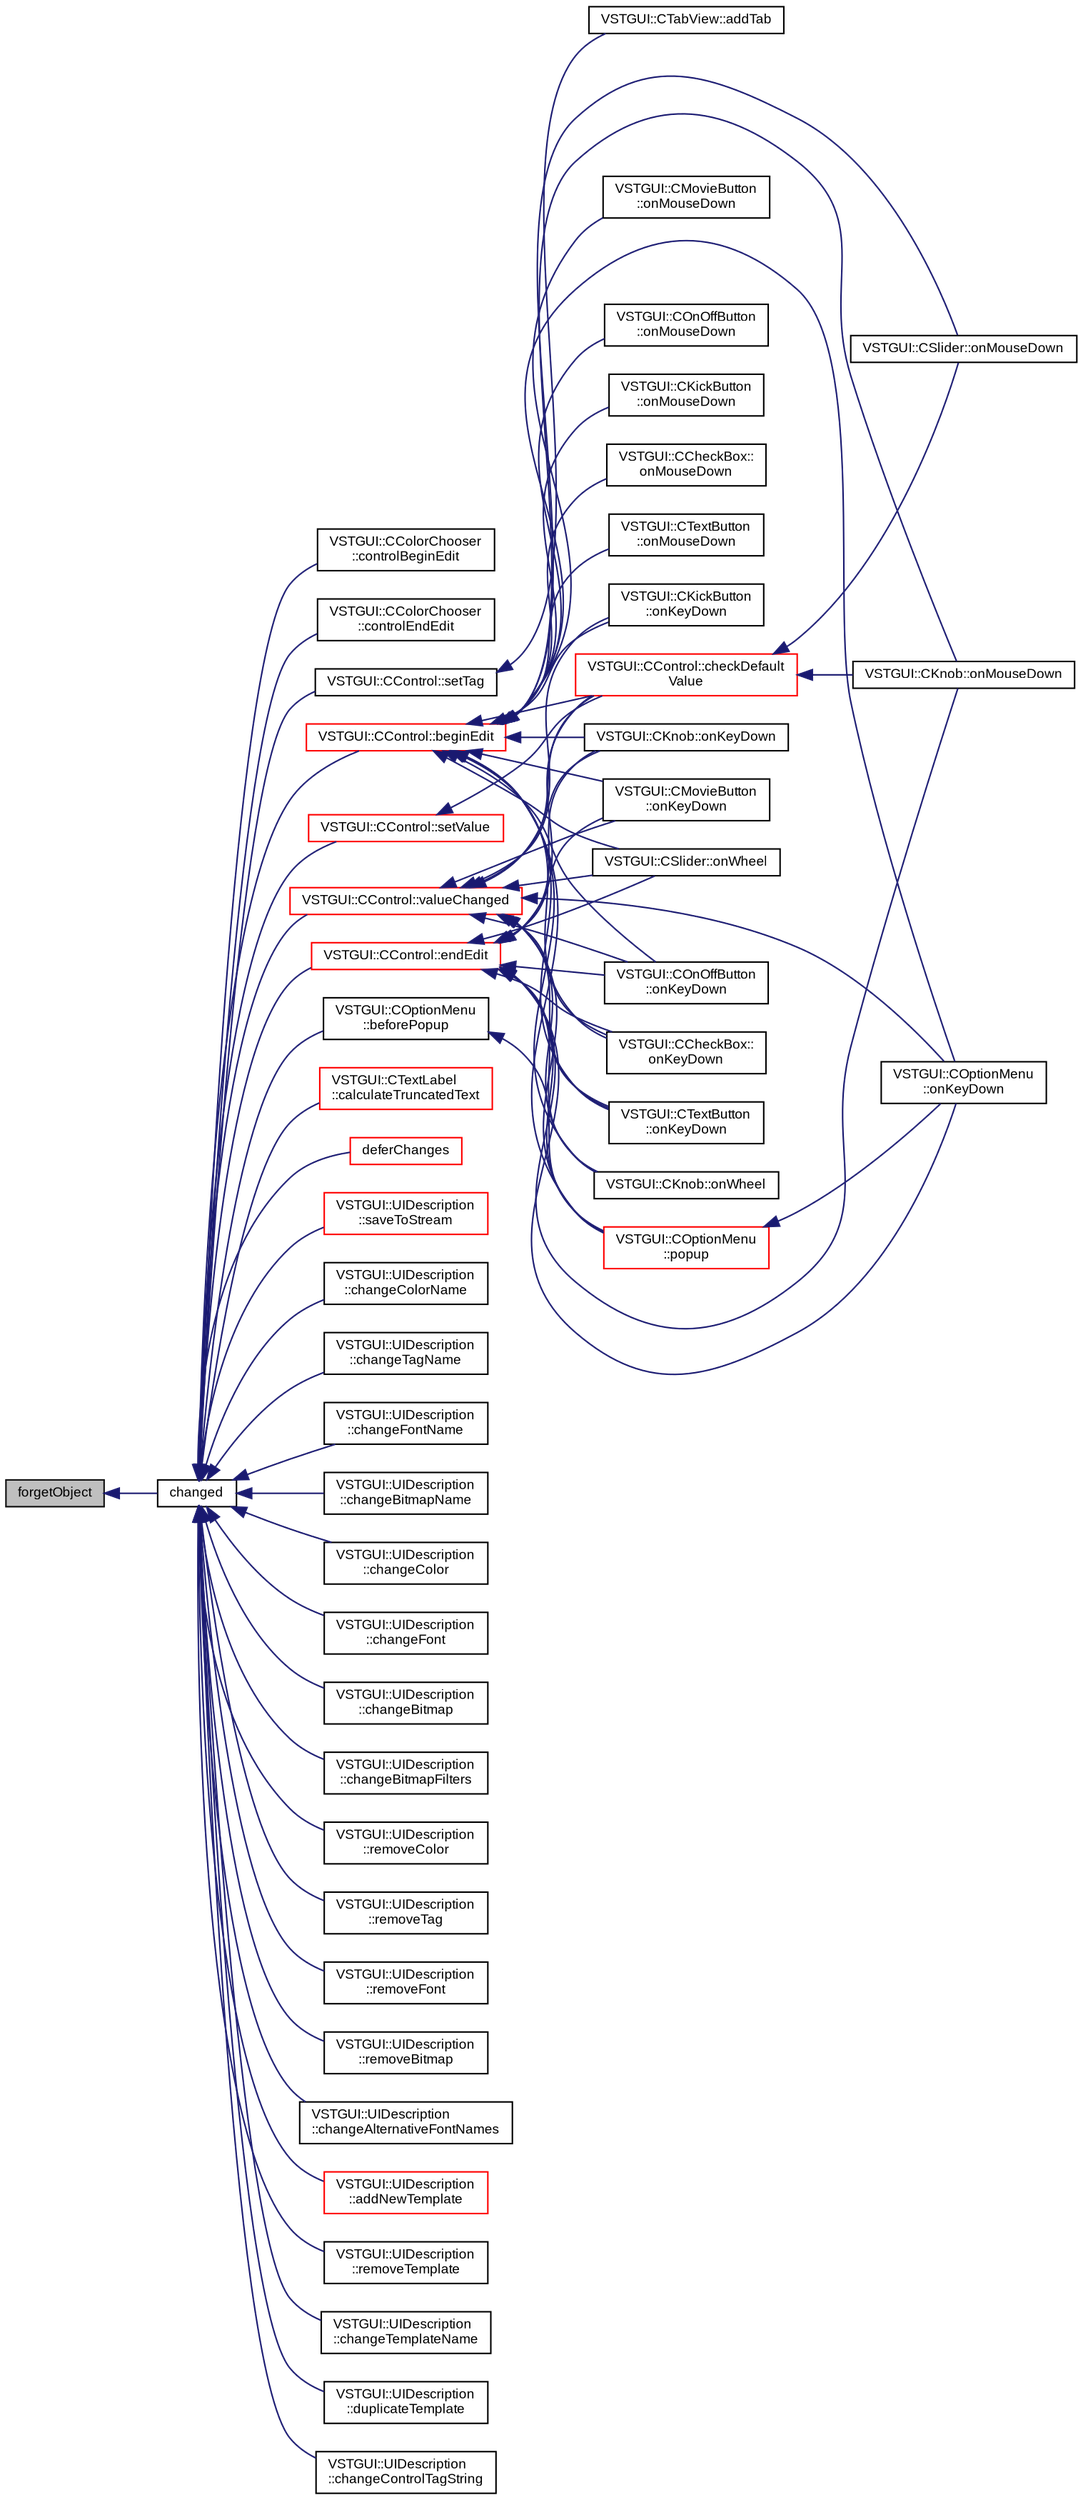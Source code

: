 digraph "forgetObject"
{
  bgcolor="transparent";
  edge [fontname="Arial",fontsize="9",labelfontname="Arial",labelfontsize="9"];
  node [fontname="Arial",fontsize="9",shape=record];
  rankdir="LR";
  Node1 [label="forgetObject",height=0.2,width=0.4,color="black", fillcolor="grey75", style="filled" fontcolor="black"];
  Node1 -> Node2 [dir="back",color="midnightblue",fontsize="9",style="solid",fontname="Arial"];
  Node2 [label="changed",height=0.2,width=0.4,color="black",URL="$class_v_s_t_g_u_i_1_1_i_dependency.html#acac105ad797d9700f9a31946792ecbc0"];
  Node2 -> Node3 [dir="back",color="midnightblue",fontsize="9",style="solid",fontname="Arial"];
  Node3 [label="VSTGUI::CColorChooser\l::controlBeginEdit",height=0.2,width=0.4,color="black",URL="$class_v_s_t_g_u_i_1_1_c_color_chooser.html#ac8f2832134557c2f0e70b5bf46e6817a"];
  Node2 -> Node4 [dir="back",color="midnightblue",fontsize="9",style="solid",fontname="Arial"];
  Node4 [label="VSTGUI::CColorChooser\l::controlEndEdit",height=0.2,width=0.4,color="black",URL="$class_v_s_t_g_u_i_1_1_c_color_chooser.html#a11aff2d6ad423be5d9fb699da18b034a"];
  Node2 -> Node5 [dir="back",color="midnightblue",fontsize="9",style="solid",fontname="Arial"];
  Node5 [label="VSTGUI::CControl::setTag",height=0.2,width=0.4,color="black",URL="$class_v_s_t_g_u_i_1_1_c_control.html#aac4c8479129a3591ef90cfb40976b840"];
  Node5 -> Node6 [dir="back",color="midnightblue",fontsize="9",style="solid",fontname="Arial"];
  Node6 [label="VSTGUI::CTabView::addTab",height=0.2,width=0.4,color="black",URL="$class_v_s_t_g_u_i_1_1_c_tab_view.html#a2f003c7e0d23c7d77eafc0f601a047a6",tooltip="add a tab "];
  Node2 -> Node7 [dir="back",color="midnightblue",fontsize="9",style="solid",fontname="Arial"];
  Node7 [label="VSTGUI::CControl::beginEdit",height=0.2,width=0.4,color="red",URL="$class_v_s_t_g_u_i_1_1_c_control.html#a417db65751882b949a8ebdc2c10ada93"];
  Node7 -> Node8 [dir="back",color="midnightblue",fontsize="9",style="solid",fontname="Arial"];
  Node8 [label="VSTGUI::COnOffButton\l::onMouseDown",height=0.2,width=0.4,color="black",URL="$class_v_s_t_g_u_i_1_1_c_on_off_button.html#af5e4151d575380ad56bf87893631f03d",tooltip="called when a mouse down event occurs "];
  Node7 -> Node9 [dir="back",color="midnightblue",fontsize="9",style="solid",fontname="Arial"];
  Node9 [label="VSTGUI::COnOffButton\l::onKeyDown",height=0.2,width=0.4,color="black",URL="$class_v_s_t_g_u_i_1_1_c_on_off_button.html#ab3e92822dfb33fc98af5cc4d4d65768d",tooltip="called if a key down event occurs and this view has focus "];
  Node7 -> Node10 [dir="back",color="midnightblue",fontsize="9",style="solid",fontname="Arial"];
  Node10 [label="VSTGUI::CKickButton\l::onMouseDown",height=0.2,width=0.4,color="black",URL="$class_v_s_t_g_u_i_1_1_c_kick_button.html#af5e4151d575380ad56bf87893631f03d",tooltip="called when a mouse down event occurs "];
  Node7 -> Node11 [dir="back",color="midnightblue",fontsize="9",style="solid",fontname="Arial"];
  Node11 [label="VSTGUI::CKickButton\l::onKeyDown",height=0.2,width=0.4,color="black",URL="$class_v_s_t_g_u_i_1_1_c_kick_button.html#ab3e92822dfb33fc98af5cc4d4d65768d",tooltip="called if a key down event occurs and this view has focus "];
  Node7 -> Node12 [dir="back",color="midnightblue",fontsize="9",style="solid",fontname="Arial"];
  Node12 [label="VSTGUI::CCheckBox::\lonMouseDown",height=0.2,width=0.4,color="black",URL="$class_v_s_t_g_u_i_1_1_c_check_box.html#af5e4151d575380ad56bf87893631f03d",tooltip="called when a mouse down event occurs "];
  Node7 -> Node13 [dir="back",color="midnightblue",fontsize="9",style="solid",fontname="Arial"];
  Node13 [label="VSTGUI::CCheckBox::\lonKeyDown",height=0.2,width=0.4,color="black",URL="$class_v_s_t_g_u_i_1_1_c_check_box.html#ab3e92822dfb33fc98af5cc4d4d65768d",tooltip="called if a key down event occurs and this view has focus "];
  Node7 -> Node14 [dir="back",color="midnightblue",fontsize="9",style="solid",fontname="Arial"];
  Node14 [label="VSTGUI::CTextButton\l::onMouseDown",height=0.2,width=0.4,color="black",URL="$class_v_s_t_g_u_i_1_1_c_text_button.html#af5e4151d575380ad56bf87893631f03d",tooltip="called when a mouse down event occurs "];
  Node7 -> Node15 [dir="back",color="midnightblue",fontsize="9",style="solid",fontname="Arial"];
  Node15 [label="VSTGUI::CTextButton\l::onKeyDown",height=0.2,width=0.4,color="black",URL="$class_v_s_t_g_u_i_1_1_c_text_button.html#ab3e92822dfb33fc98af5cc4d4d65768d",tooltip="called if a key down event occurs and this view has focus "];
  Node7 -> Node16 [dir="back",color="midnightblue",fontsize="9",style="solid",fontname="Arial"];
  Node16 [label="VSTGUI::CControl::checkDefault\lValue",height=0.2,width=0.4,color="red",URL="$class_v_s_t_g_u_i_1_1_c_control.html#a5b0ed7ded11a5b04a43b49dd15a85190"];
  Node16 -> Node17 [dir="back",color="midnightblue",fontsize="9",style="solid",fontname="Arial"];
  Node17 [label="VSTGUI::CKnob::onMouseDown",height=0.2,width=0.4,color="black",URL="$class_v_s_t_g_u_i_1_1_c_knob.html#af5e4151d575380ad56bf87893631f03d",tooltip="called when a mouse down event occurs "];
  Node16 -> Node18 [dir="back",color="midnightblue",fontsize="9",style="solid",fontname="Arial"];
  Node18 [label="VSTGUI::CSlider::onMouseDown",height=0.2,width=0.4,color="black",URL="$class_v_s_t_g_u_i_1_1_c_slider.html#af5e4151d575380ad56bf87893631f03d",tooltip="called when a mouse down event occurs "];
  Node7 -> Node17 [dir="back",color="midnightblue",fontsize="9",style="solid",fontname="Arial"];
  Node7 -> Node19 [dir="back",color="midnightblue",fontsize="9",style="solid",fontname="Arial"];
  Node19 [label="VSTGUI::CKnob::onWheel",height=0.2,width=0.4,color="black",URL="$class_v_s_t_g_u_i_1_1_c_knob.html#aff7d0cc32cff2cc6fb023b227c9f6cb4",tooltip="called if a mouse wheel event is happening over this view "];
  Node7 -> Node20 [dir="back",color="midnightblue",fontsize="9",style="solid",fontname="Arial"];
  Node20 [label="VSTGUI::CKnob::onKeyDown",height=0.2,width=0.4,color="black",URL="$class_v_s_t_g_u_i_1_1_c_knob.html#ab3e92822dfb33fc98af5cc4d4d65768d",tooltip="called if a key down event occurs and this view has focus "];
  Node7 -> Node21 [dir="back",color="midnightblue",fontsize="9",style="solid",fontname="Arial"];
  Node21 [label="VSTGUI::CMovieButton\l::onMouseDown",height=0.2,width=0.4,color="black",URL="$class_v_s_t_g_u_i_1_1_c_movie_button.html#af5e4151d575380ad56bf87893631f03d",tooltip="called when a mouse down event occurs "];
  Node7 -> Node22 [dir="back",color="midnightblue",fontsize="9",style="solid",fontname="Arial"];
  Node22 [label="VSTGUI::CMovieButton\l::onKeyDown",height=0.2,width=0.4,color="black",URL="$class_v_s_t_g_u_i_1_1_c_movie_button.html#ab3e92822dfb33fc98af5cc4d4d65768d",tooltip="called if a key down event occurs and this view has focus "];
  Node7 -> Node23 [dir="back",color="midnightblue",fontsize="9",style="solid",fontname="Arial"];
  Node23 [label="VSTGUI::COptionMenu\l::onKeyDown",height=0.2,width=0.4,color="black",URL="$class_v_s_t_g_u_i_1_1_c_option_menu.html#ab3e92822dfb33fc98af5cc4d4d65768d",tooltip="called if a key down event occurs and this view has focus "];
  Node7 -> Node24 [dir="back",color="midnightblue",fontsize="9",style="solid",fontname="Arial"];
  Node24 [label="VSTGUI::COptionMenu\l::popup",height=0.2,width=0.4,color="red",URL="$class_v_s_t_g_u_i_1_1_c_option_menu.html#ae16683842653f97cac2c61e255bdfc53",tooltip="pops up menu "];
  Node24 -> Node23 [dir="back",color="midnightblue",fontsize="9",style="solid",fontname="Arial"];
  Node7 -> Node18 [dir="back",color="midnightblue",fontsize="9",style="solid",fontname="Arial"];
  Node7 -> Node25 [dir="back",color="midnightblue",fontsize="9",style="solid",fontname="Arial"];
  Node25 [label="VSTGUI::CSlider::onWheel",height=0.2,width=0.4,color="black",URL="$class_v_s_t_g_u_i_1_1_c_slider.html#aff7d0cc32cff2cc6fb023b227c9f6cb4",tooltip="called if a mouse wheel event is happening over this view "];
  Node2 -> Node26 [dir="back",color="midnightblue",fontsize="9",style="solid",fontname="Arial"];
  Node26 [label="VSTGUI::CControl::endEdit",height=0.2,width=0.4,color="red",URL="$class_v_s_t_g_u_i_1_1_c_control.html#ace186d3a60dee99bc2fd1bf6a5b35601"];
  Node26 -> Node9 [dir="back",color="midnightblue",fontsize="9",style="solid",fontname="Arial"];
  Node26 -> Node13 [dir="back",color="midnightblue",fontsize="9",style="solid",fontname="Arial"];
  Node26 -> Node15 [dir="back",color="midnightblue",fontsize="9",style="solid",fontname="Arial"];
  Node26 -> Node16 [dir="back",color="midnightblue",fontsize="9",style="solid",fontname="Arial"];
  Node26 -> Node17 [dir="back",color="midnightblue",fontsize="9",style="solid",fontname="Arial"];
  Node26 -> Node19 [dir="back",color="midnightblue",fontsize="9",style="solid",fontname="Arial"];
  Node26 -> Node20 [dir="back",color="midnightblue",fontsize="9",style="solid",fontname="Arial"];
  Node26 -> Node22 [dir="back",color="midnightblue",fontsize="9",style="solid",fontname="Arial"];
  Node26 -> Node23 [dir="back",color="midnightblue",fontsize="9",style="solid",fontname="Arial"];
  Node26 -> Node24 [dir="back",color="midnightblue",fontsize="9",style="solid",fontname="Arial"];
  Node26 -> Node25 [dir="back",color="midnightblue",fontsize="9",style="solid",fontname="Arial"];
  Node2 -> Node27 [dir="back",color="midnightblue",fontsize="9",style="solid",fontname="Arial"];
  Node27 [label="VSTGUI::CControl::setValue",height=0.2,width=0.4,color="red",URL="$class_v_s_t_g_u_i_1_1_c_control.html#a06bf62da9ba043bcf1b4c26bb2bf357b"];
  Node27 -> Node16 [dir="back",color="midnightblue",fontsize="9",style="solid",fontname="Arial"];
  Node2 -> Node28 [dir="back",color="midnightblue",fontsize="9",style="solid",fontname="Arial"];
  Node28 [label="VSTGUI::CControl::valueChanged",height=0.2,width=0.4,color="red",URL="$class_v_s_t_g_u_i_1_1_c_control.html#ae57d02e392f1505445a7d83f1a18d96c",tooltip="notifies listener and dependent objects "];
  Node28 -> Node9 [dir="back",color="midnightblue",fontsize="9",style="solid",fontname="Arial"];
  Node28 -> Node11 [dir="back",color="midnightblue",fontsize="9",style="solid",fontname="Arial"];
  Node28 -> Node13 [dir="back",color="midnightblue",fontsize="9",style="solid",fontname="Arial"];
  Node28 -> Node15 [dir="back",color="midnightblue",fontsize="9",style="solid",fontname="Arial"];
  Node28 -> Node16 [dir="back",color="midnightblue",fontsize="9",style="solid",fontname="Arial"];
  Node28 -> Node19 [dir="back",color="midnightblue",fontsize="9",style="solid",fontname="Arial"];
  Node28 -> Node20 [dir="back",color="midnightblue",fontsize="9",style="solid",fontname="Arial"];
  Node28 -> Node22 [dir="back",color="midnightblue",fontsize="9",style="solid",fontname="Arial"];
  Node28 -> Node23 [dir="back",color="midnightblue",fontsize="9",style="solid",fontname="Arial"];
  Node28 -> Node24 [dir="back",color="midnightblue",fontsize="9",style="solid",fontname="Arial"];
  Node28 -> Node25 [dir="back",color="midnightblue",fontsize="9",style="solid",fontname="Arial"];
  Node2 -> Node29 [dir="back",color="midnightblue",fontsize="9",style="solid",fontname="Arial"];
  Node29 [label="VSTGUI::COptionMenu\l::beforePopup",height=0.2,width=0.4,color="black",URL="$class_v_s_t_g_u_i_1_1_c_option_menu.html#a203037722a1aae98d2681046584458cc"];
  Node29 -> Node24 [dir="back",color="midnightblue",fontsize="9",style="solid",fontname="Arial"];
  Node2 -> Node30 [dir="back",color="midnightblue",fontsize="9",style="solid",fontname="Arial"];
  Node30 [label="VSTGUI::CTextLabel\l::calculateTruncatedText",height=0.2,width=0.4,color="red",URL="$class_v_s_t_g_u_i_1_1_c_text_label.html#a08d4454d8df3386292db51529ed140ab"];
  Node2 -> Node31 [dir="back",color="midnightblue",fontsize="9",style="solid",fontname="Arial"];
  Node31 [label="deferChanges",height=0.2,width=0.4,color="red",URL="$class_v_s_t_g_u_i_1_1_i_dependency.html#a1335335450d102884e85f49ab5f8351b"];
  Node2 -> Node32 [dir="back",color="midnightblue",fontsize="9",style="solid",fontname="Arial"];
  Node32 [label="VSTGUI::UIDescription\l::saveToStream",height=0.2,width=0.4,color="red",URL="$class_v_s_t_g_u_i_1_1_u_i_description.html#add4dc67cce3d4607f6d258dbb418211a"];
  Node2 -> Node33 [dir="back",color="midnightblue",fontsize="9",style="solid",fontname="Arial"];
  Node33 [label="VSTGUI::UIDescription\l::changeColorName",height=0.2,width=0.4,color="black",URL="$class_v_s_t_g_u_i_1_1_u_i_description.html#a0caa520b7f573f59fc39029b48264185"];
  Node2 -> Node34 [dir="back",color="midnightblue",fontsize="9",style="solid",fontname="Arial"];
  Node34 [label="VSTGUI::UIDescription\l::changeTagName",height=0.2,width=0.4,color="black",URL="$class_v_s_t_g_u_i_1_1_u_i_description.html#a44ae79bcced591ee12fdb0e259d94060"];
  Node2 -> Node35 [dir="back",color="midnightblue",fontsize="9",style="solid",fontname="Arial"];
  Node35 [label="VSTGUI::UIDescription\l::changeFontName",height=0.2,width=0.4,color="black",URL="$class_v_s_t_g_u_i_1_1_u_i_description.html#ab82fe6927626cf3bbe413a5339c05363"];
  Node2 -> Node36 [dir="back",color="midnightblue",fontsize="9",style="solid",fontname="Arial"];
  Node36 [label="VSTGUI::UIDescription\l::changeBitmapName",height=0.2,width=0.4,color="black",URL="$class_v_s_t_g_u_i_1_1_u_i_description.html#a36fb646f65007cb421479cf187a4a56d"];
  Node2 -> Node37 [dir="back",color="midnightblue",fontsize="9",style="solid",fontname="Arial"];
  Node37 [label="VSTGUI::UIDescription\l::changeColor",height=0.2,width=0.4,color="black",URL="$class_v_s_t_g_u_i_1_1_u_i_description.html#ac11c8cba1ea3bcd87b7d5bfbb5abc6e6"];
  Node2 -> Node38 [dir="back",color="midnightblue",fontsize="9",style="solid",fontname="Arial"];
  Node38 [label="VSTGUI::UIDescription\l::changeFont",height=0.2,width=0.4,color="black",URL="$class_v_s_t_g_u_i_1_1_u_i_description.html#a5a6b5a46e0d056aaedba4d5515944cd5"];
  Node2 -> Node39 [dir="back",color="midnightblue",fontsize="9",style="solid",fontname="Arial"];
  Node39 [label="VSTGUI::UIDescription\l::changeBitmap",height=0.2,width=0.4,color="black",URL="$class_v_s_t_g_u_i_1_1_u_i_description.html#a7266855dbffe17dba4a30cc853befbf3"];
  Node2 -> Node40 [dir="back",color="midnightblue",fontsize="9",style="solid",fontname="Arial"];
  Node40 [label="VSTGUI::UIDescription\l::changeBitmapFilters",height=0.2,width=0.4,color="black",URL="$class_v_s_t_g_u_i_1_1_u_i_description.html#a99fdff2902aa4e355c2f7c772ec0936e"];
  Node2 -> Node41 [dir="back",color="midnightblue",fontsize="9",style="solid",fontname="Arial"];
  Node41 [label="VSTGUI::UIDescription\l::removeColor",height=0.2,width=0.4,color="black",URL="$class_v_s_t_g_u_i_1_1_u_i_description.html#a72c5eba74b1ae5ced2956cdc2103e53f"];
  Node2 -> Node42 [dir="back",color="midnightblue",fontsize="9",style="solid",fontname="Arial"];
  Node42 [label="VSTGUI::UIDescription\l::removeTag",height=0.2,width=0.4,color="black",URL="$class_v_s_t_g_u_i_1_1_u_i_description.html#a3f8adcd729db4c5d2db6eea7d1c040d5"];
  Node2 -> Node43 [dir="back",color="midnightblue",fontsize="9",style="solid",fontname="Arial"];
  Node43 [label="VSTGUI::UIDescription\l::removeFont",height=0.2,width=0.4,color="black",URL="$class_v_s_t_g_u_i_1_1_u_i_description.html#acb1e4ec9e3fbd7ec549ddb5ece41d92f"];
  Node2 -> Node44 [dir="back",color="midnightblue",fontsize="9",style="solid",fontname="Arial"];
  Node44 [label="VSTGUI::UIDescription\l::removeBitmap",height=0.2,width=0.4,color="black",URL="$class_v_s_t_g_u_i_1_1_u_i_description.html#a3e7e83d321216ab52a187ea324be1ec2"];
  Node2 -> Node45 [dir="back",color="midnightblue",fontsize="9",style="solid",fontname="Arial"];
  Node45 [label="VSTGUI::UIDescription\l::changeAlternativeFontNames",height=0.2,width=0.4,color="black",URL="$class_v_s_t_g_u_i_1_1_u_i_description.html#a36fb2f3cfa09ec6dcddc81a2d0def80a"];
  Node2 -> Node46 [dir="back",color="midnightblue",fontsize="9",style="solid",fontname="Arial"];
  Node46 [label="VSTGUI::UIDescription\l::addNewTemplate",height=0.2,width=0.4,color="red",URL="$class_v_s_t_g_u_i_1_1_u_i_description.html#ac237dfa6ff8a6ff7c9afcc9ff98d6cee"];
  Node2 -> Node47 [dir="back",color="midnightblue",fontsize="9",style="solid",fontname="Arial"];
  Node47 [label="VSTGUI::UIDescription\l::removeTemplate",height=0.2,width=0.4,color="black",URL="$class_v_s_t_g_u_i_1_1_u_i_description.html#a22036058bc03f873a6fd05bf85ae7a13"];
  Node2 -> Node48 [dir="back",color="midnightblue",fontsize="9",style="solid",fontname="Arial"];
  Node48 [label="VSTGUI::UIDescription\l::changeTemplateName",height=0.2,width=0.4,color="black",URL="$class_v_s_t_g_u_i_1_1_u_i_description.html#a91448ffe9496f7b3a1ee3597de7a5eb0"];
  Node2 -> Node49 [dir="back",color="midnightblue",fontsize="9",style="solid",fontname="Arial"];
  Node49 [label="VSTGUI::UIDescription\l::duplicateTemplate",height=0.2,width=0.4,color="black",URL="$class_v_s_t_g_u_i_1_1_u_i_description.html#a5271ad056595e3aeb229d7425c0aa021"];
  Node2 -> Node50 [dir="back",color="midnightblue",fontsize="9",style="solid",fontname="Arial"];
  Node50 [label="VSTGUI::UIDescription\l::changeControlTagString",height=0.2,width=0.4,color="black",URL="$class_v_s_t_g_u_i_1_1_u_i_description.html#a5cb8e5508b0cd37abc3581190e7f8732"];
}
